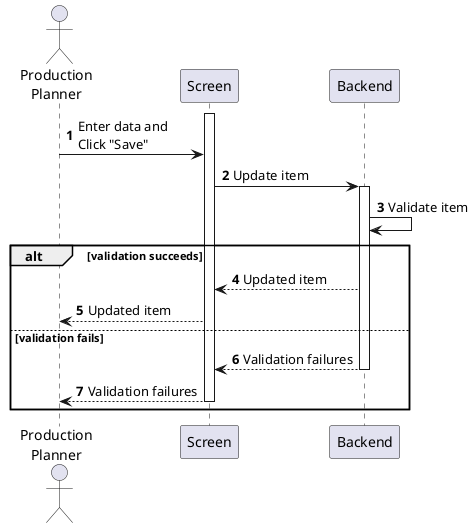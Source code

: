 @startuml production-order-update
autonumber

actor "Production\nPlanner" as a
participant Screen as f
participant Backend as b

activate f
a -> f : Enter data and\nClick "Save"
f -> b : Update item
activate b
b -> b : Validate item

alt validation succeeds
    b --> f : Updated item
    f --> a : Updated item
else validation fails
    return Validation failures
    f --> a : Validation failures
    deactivate f
end
@enduml